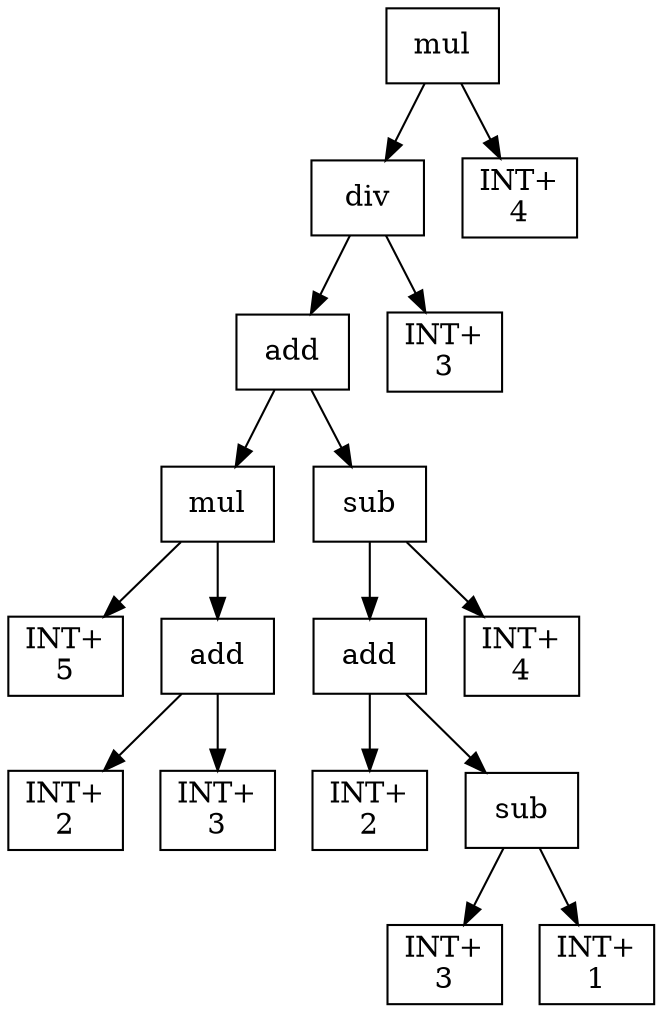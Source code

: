 digraph expr {
  node [shape=box];
  n1 [label="mul"];
  n2 [label="div"];
  n3 [label="add"];
  n4 [label="mul"];
  n5 [label="INT+\n5"];
  n6 [label="add"];
  n7 [label="INT+\n2"];
  n8 [label="INT+\n3"];
  n6 -> n7;
  n6 -> n8;
  n4 -> n5;
  n4 -> n6;
  n9 [label="sub"];
  n10 [label="add"];
  n11 [label="INT+\n2"];
  n12 [label="sub"];
  n13 [label="INT+\n3"];
  n14 [label="INT+\n1"];
  n12 -> n13;
  n12 -> n14;
  n10 -> n11;
  n10 -> n12;
  n15 [label="INT+\n4"];
  n9 -> n10;
  n9 -> n15;
  n3 -> n4;
  n3 -> n9;
  n16 [label="INT+\n3"];
  n2 -> n3;
  n2 -> n16;
  n17 [label="INT+\n4"];
  n1 -> n2;
  n1 -> n17;
}